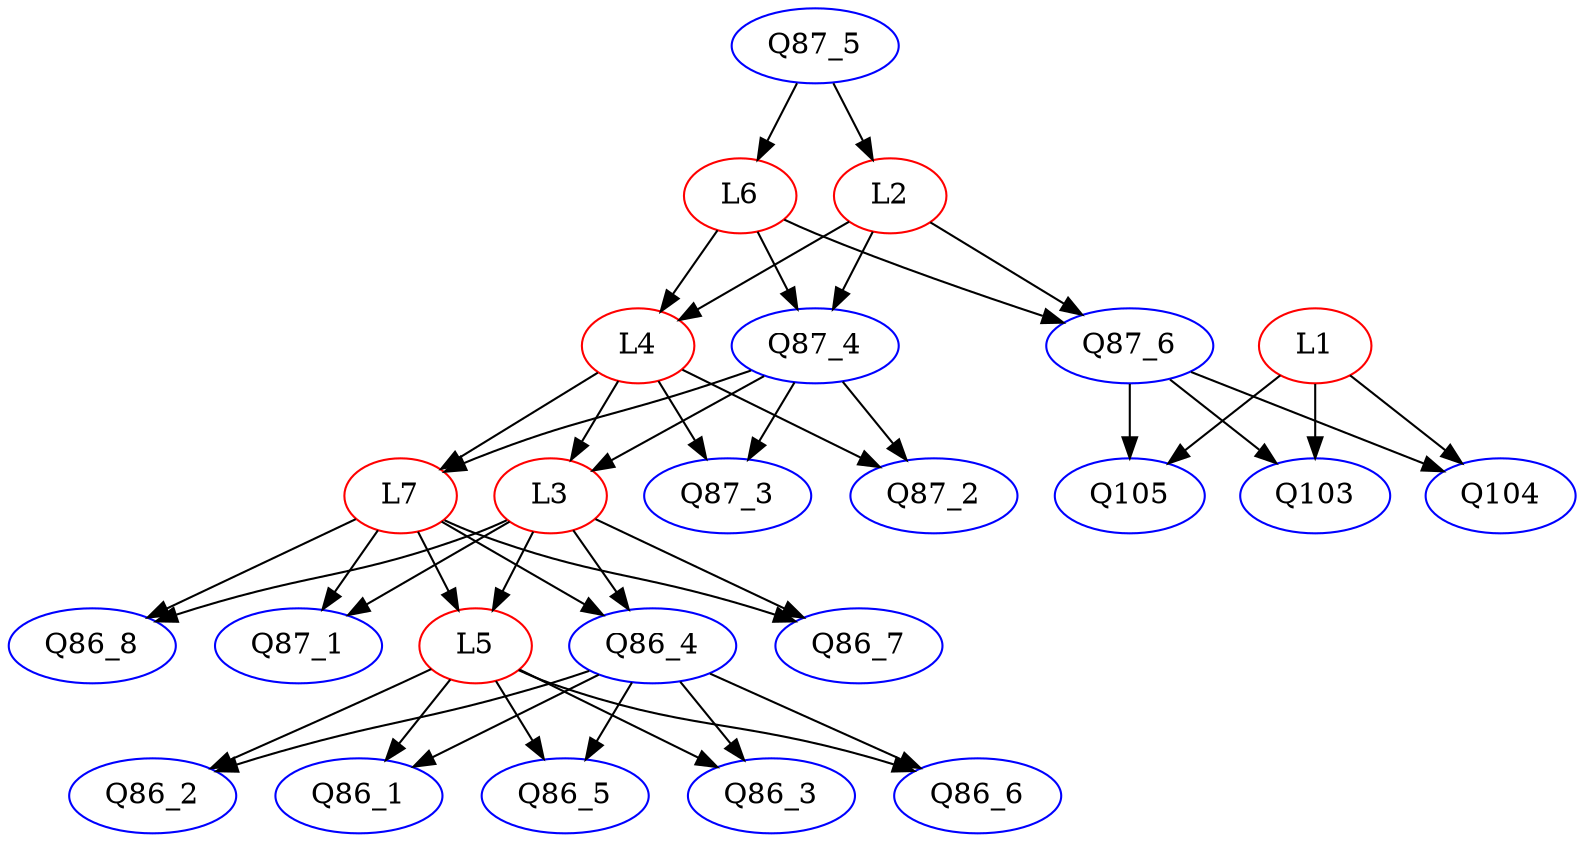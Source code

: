 digraph {
Q86_7 [color = blue]; Q87_3 [color = blue]; Q86_8 [color = blue]; L3 [color = red]; Q86_6 [color = blue]; Q87_1 [color = blue]; L1 [color = red]; L6 [color = red]; Q103 [color = blue]; Q86_2 [color = blue]; Q87_5 [color = blue]; Q86_1 [color = blue]; Q87_6 [color = blue]; Q86_5 [color = blue]; Q87_2 [color = blue]; Q104 [color = blue]; Q86_4 [color = blue]; Q86_3 [color = blue]; L5 [color = red]; L2 [color = red]; L7 [color = red]; Q105 [color = blue]; Q87_4 [color = blue]; L4 [color = red]; 
subgraph Undirected {
edge [dir=none, color=black]
}

subgraph Directed {
edge [color=black]
L4 -> Q87_3
L5 -> Q86_6
L3 -> Q86_7
L6 -> Q87_4
Q87_5 -> L6
L1 -> Q104
L7 -> Q86_7
Q87_4 -> Q87_2
L5 -> Q86_5
L2 -> Q87_4
L6 -> Q87_6
L6 -> L4
Q87_4 -> L7
Q86_4 -> Q86_3
Q87_6 -> Q103
Q86_4 -> Q86_6
Q87_4 -> Q87_3
L2 -> Q87_6
L2 -> L4
Q86_4 -> Q86_5
L4 -> L3
L3 -> Q86_8
L5 -> Q86_1
Q87_6 -> Q105
L7 -> Q86_8
L3 -> Q86_4
L5 -> Q86_2
L7 -> Q86_4
Q87_4 -> L3
L1 -> Q103
Q86_4 -> Q86_1
L3 -> L5
L3 -> Q87_1
Q87_6 -> Q104
L7 -> L5
Q86_4 -> Q86_2
L7 -> Q87_1
L4 -> Q87_2
L1 -> Q105
L4 -> L7
L5 -> Q86_3
Q87_5 -> L2
}

}
